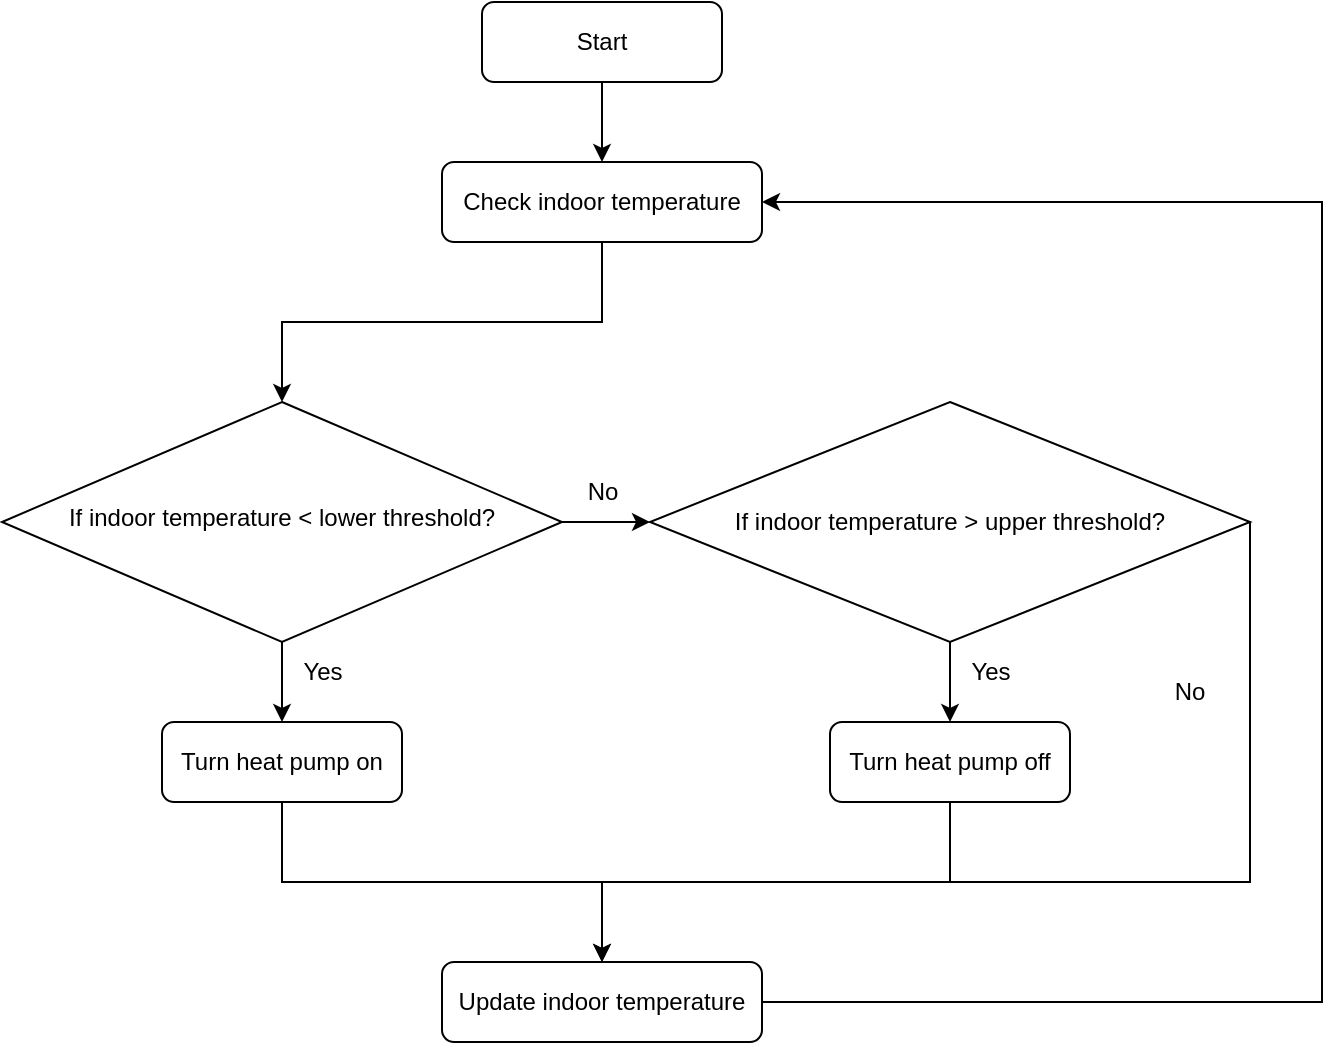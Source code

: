 <mxfile version="24.7.17" pages="4">
  <diagram id="C5RBs43oDa-KdzZeNtuy" name="Hysteresis control">
    <mxGraphModel dx="2309" dy="878" grid="1" gridSize="10" guides="1" tooltips="1" connect="1" arrows="1" fold="1" page="1" pageScale="1" pageWidth="827" pageHeight="1169" math="0" shadow="0">
      <root>
        <mxCell id="WIyWlLk6GJQsqaUBKTNV-0" />
        <mxCell id="WIyWlLk6GJQsqaUBKTNV-1" parent="WIyWlLk6GJQsqaUBKTNV-0" />
        <mxCell id="WIyWlLk6GJQsqaUBKTNV-3" value="Check indoor temperature" style="rounded=1;whiteSpace=wrap;html=1;fontSize=12;glass=0;strokeWidth=1;shadow=0;" parent="WIyWlLk6GJQsqaUBKTNV-1" vertex="1">
          <mxGeometry x="160" y="80" width="160" height="40" as="geometry" />
        </mxCell>
        <mxCell id="_LvCN-xPhq3G0ntj4Ozc-2" style="edgeStyle=orthogonalEdgeStyle;rounded=0;orthogonalLoop=1;jettySize=auto;html=1;" parent="WIyWlLk6GJQsqaUBKTNV-1" source="WIyWlLk6GJQsqaUBKTNV-6" target="WIyWlLk6GJQsqaUBKTNV-11" edge="1">
          <mxGeometry relative="1" as="geometry" />
        </mxCell>
        <mxCell id="_LvCN-xPhq3G0ntj4Ozc-9" style="edgeStyle=orthogonalEdgeStyle;rounded=0;orthogonalLoop=1;jettySize=auto;html=1;entryX=0;entryY=0.5;entryDx=0;entryDy=0;" parent="WIyWlLk6GJQsqaUBKTNV-1" source="WIyWlLk6GJQsqaUBKTNV-6" target="_LvCN-xPhq3G0ntj4Ozc-6" edge="1">
          <mxGeometry relative="1" as="geometry" />
        </mxCell>
        <mxCell id="WIyWlLk6GJQsqaUBKTNV-6" value="If indoor temperature &amp;lt; lower threshold?" style="rhombus;whiteSpace=wrap;html=1;shadow=0;fontFamily=Helvetica;fontSize=12;align=center;strokeWidth=1;spacing=6;spacingTop=-4;" parent="WIyWlLk6GJQsqaUBKTNV-1" vertex="1">
          <mxGeometry x="-60" y="200" width="280" height="120" as="geometry" />
        </mxCell>
        <mxCell id="WIyWlLk6GJQsqaUBKTNV-11" value="Turn heat pump on" style="rounded=1;whiteSpace=wrap;html=1;fontSize=12;glass=0;strokeWidth=1;shadow=0;" parent="WIyWlLk6GJQsqaUBKTNV-1" vertex="1">
          <mxGeometry x="20" y="360" width="120" height="40" as="geometry" />
        </mxCell>
        <mxCell id="_LvCN-xPhq3G0ntj4Ozc-1" style="edgeStyle=orthogonalEdgeStyle;rounded=0;orthogonalLoop=1;jettySize=auto;html=1;exitX=0.5;exitY=1;exitDx=0;exitDy=0;entryX=0.5;entryY=0;entryDx=0;entryDy=0;" parent="WIyWlLk6GJQsqaUBKTNV-1" source="_LvCN-xPhq3G0ntj4Ozc-0" target="WIyWlLk6GJQsqaUBKTNV-3" edge="1">
          <mxGeometry relative="1" as="geometry" />
        </mxCell>
        <mxCell id="_LvCN-xPhq3G0ntj4Ozc-0" value="Start" style="rounded=1;whiteSpace=wrap;html=1;" parent="WIyWlLk6GJQsqaUBKTNV-1" vertex="1">
          <mxGeometry x="180" width="120" height="40" as="geometry" />
        </mxCell>
        <mxCell id="_LvCN-xPhq3G0ntj4Ozc-3" value="Yes" style="text;html=1;align=center;verticalAlign=middle;resizable=0;points=[];autosize=1;strokeColor=none;fillColor=none;" parent="WIyWlLk6GJQsqaUBKTNV-1" vertex="1">
          <mxGeometry x="80" y="320" width="40" height="30" as="geometry" />
        </mxCell>
        <mxCell id="_LvCN-xPhq3G0ntj4Ozc-12" style="edgeStyle=orthogonalEdgeStyle;rounded=0;orthogonalLoop=1;jettySize=auto;html=1;entryX=0.5;entryY=0;entryDx=0;entryDy=0;" parent="WIyWlLk6GJQsqaUBKTNV-1" source="_LvCN-xPhq3G0ntj4Ozc-6" target="_LvCN-xPhq3G0ntj4Ozc-11" edge="1">
          <mxGeometry relative="1" as="geometry" />
        </mxCell>
        <mxCell id="_LvCN-xPhq3G0ntj4Ozc-6" value="If indoor temperature &amp;gt; upper threshold?" style="rhombus;whiteSpace=wrap;html=1;" parent="WIyWlLk6GJQsqaUBKTNV-1" vertex="1">
          <mxGeometry x="264" y="200" width="300" height="120" as="geometry" />
        </mxCell>
        <mxCell id="_LvCN-xPhq3G0ntj4Ozc-8" value="" style="endArrow=classic;html=1;rounded=0;exitX=0.5;exitY=1;exitDx=0;exitDy=0;entryX=0.5;entryY=0;entryDx=0;entryDy=0;" parent="WIyWlLk6GJQsqaUBKTNV-1" source="WIyWlLk6GJQsqaUBKTNV-3" target="WIyWlLk6GJQsqaUBKTNV-6" edge="1">
          <mxGeometry width="50" height="50" relative="1" as="geometry">
            <mxPoint x="310" y="210" as="sourcePoint" />
            <mxPoint x="360" y="160" as="targetPoint" />
            <Array as="points">
              <mxPoint x="240" y="160" />
              <mxPoint x="80" y="160" />
            </Array>
          </mxGeometry>
        </mxCell>
        <mxCell id="_LvCN-xPhq3G0ntj4Ozc-10" value="No" style="text;html=1;align=center;verticalAlign=middle;resizable=0;points=[];autosize=1;strokeColor=none;fillColor=none;" parent="WIyWlLk6GJQsqaUBKTNV-1" vertex="1">
          <mxGeometry x="220" y="230" width="40" height="30" as="geometry" />
        </mxCell>
        <mxCell id="_LvCN-xPhq3G0ntj4Ozc-11" value="Turn heat pump off" style="rounded=1;whiteSpace=wrap;html=1;" parent="WIyWlLk6GJQsqaUBKTNV-1" vertex="1">
          <mxGeometry x="354" y="360" width="120" height="40" as="geometry" />
        </mxCell>
        <mxCell id="_LvCN-xPhq3G0ntj4Ozc-13" value="Yes" style="text;html=1;align=center;verticalAlign=middle;resizable=0;points=[];autosize=1;strokeColor=none;fillColor=none;" parent="WIyWlLk6GJQsqaUBKTNV-1" vertex="1">
          <mxGeometry x="414" y="320" width="40" height="30" as="geometry" />
        </mxCell>
        <mxCell id="_LvCN-xPhq3G0ntj4Ozc-14" value="Update indoor temperature" style="rounded=1;whiteSpace=wrap;html=1;" parent="WIyWlLk6GJQsqaUBKTNV-1" vertex="1">
          <mxGeometry x="160" y="480" width="160" height="40" as="geometry" />
        </mxCell>
        <mxCell id="_LvCN-xPhq3G0ntj4Ozc-16" value="" style="endArrow=classic;html=1;rounded=0;exitX=0.5;exitY=1;exitDx=0;exitDy=0;entryX=0.5;entryY=0;entryDx=0;entryDy=0;" parent="WIyWlLk6GJQsqaUBKTNV-1" source="WIyWlLk6GJQsqaUBKTNV-11" target="_LvCN-xPhq3G0ntj4Ozc-14" edge="1">
          <mxGeometry width="50" height="50" relative="1" as="geometry">
            <mxPoint x="70" y="530" as="sourcePoint" />
            <mxPoint x="120" y="480" as="targetPoint" />
            <Array as="points">
              <mxPoint x="80" y="440" />
              <mxPoint x="240" y="440" />
            </Array>
          </mxGeometry>
        </mxCell>
        <mxCell id="_LvCN-xPhq3G0ntj4Ozc-17" value="" style="endArrow=classic;html=1;rounded=0;exitX=0.5;exitY=1;exitDx=0;exitDy=0;" parent="WIyWlLk6GJQsqaUBKTNV-1" source="_LvCN-xPhq3G0ntj4Ozc-11" edge="1">
          <mxGeometry width="50" height="50" relative="1" as="geometry">
            <mxPoint x="430" y="470" as="sourcePoint" />
            <mxPoint x="240" y="480" as="targetPoint" />
            <Array as="points">
              <mxPoint x="414" y="440" />
              <mxPoint x="240" y="440" />
            </Array>
          </mxGeometry>
        </mxCell>
        <mxCell id="_LvCN-xPhq3G0ntj4Ozc-18" value="" style="endArrow=none;html=1;rounded=0;exitX=1;exitY=0.5;exitDx=0;exitDy=0;endFill=0;" parent="WIyWlLk6GJQsqaUBKTNV-1" source="_LvCN-xPhq3G0ntj4Ozc-6" edge="1">
          <mxGeometry width="50" height="50" relative="1" as="geometry">
            <mxPoint x="600" y="270" as="sourcePoint" />
            <mxPoint x="414" y="440" as="targetPoint" />
            <Array as="points">
              <mxPoint x="564" y="440" />
            </Array>
          </mxGeometry>
        </mxCell>
        <mxCell id="_LvCN-xPhq3G0ntj4Ozc-19" value="" style="endArrow=classic;html=1;rounded=0;exitX=1;exitY=0.5;exitDx=0;exitDy=0;" parent="WIyWlLk6GJQsqaUBKTNV-1" source="_LvCN-xPhq3G0ntj4Ozc-14" target="WIyWlLk6GJQsqaUBKTNV-3" edge="1">
          <mxGeometry width="50" height="50" relative="1" as="geometry">
            <mxPoint x="420" y="530" as="sourcePoint" />
            <mxPoint x="600" y="40" as="targetPoint" />
            <Array as="points">
              <mxPoint x="600" y="500" />
              <mxPoint x="600" y="100" />
            </Array>
          </mxGeometry>
        </mxCell>
        <mxCell id="_LvCN-xPhq3G0ntj4Ozc-20" value="No" style="text;html=1;align=center;verticalAlign=middle;whiteSpace=wrap;rounded=0;" parent="WIyWlLk6GJQsqaUBKTNV-1" vertex="1">
          <mxGeometry x="504" y="330" width="60" height="30" as="geometry" />
        </mxCell>
      </root>
    </mxGraphModel>
  </diagram>
  <diagram id="OZoEj3TJ7KYUA3xkAefb" name="Weather compensation">
    <mxGraphModel dx="1714" dy="627" grid="1" gridSize="10" guides="1" tooltips="1" connect="1" arrows="1" fold="1" page="1" pageScale="1" pageWidth="827" pageHeight="1169" math="0" shadow="0">
      <root>
        <mxCell id="0" />
        <mxCell id="1" parent="0" />
        <mxCell id="3K8HfgYABrwc9D0lyCbt-1" value="Update target flow temp based on outdoor temp" style="rounded=1;whiteSpace=wrap;html=1;fontSize=12;glass=0;strokeWidth=1;shadow=0;" vertex="1" parent="1">
          <mxGeometry x="110" y="80" width="260" height="40" as="geometry" />
        </mxCell>
        <mxCell id="3K8HfgYABrwc9D0lyCbt-2" style="edgeStyle=orthogonalEdgeStyle;rounded=0;orthogonalLoop=1;jettySize=auto;html=1;" edge="1" parent="1" source="3K8HfgYABrwc9D0lyCbt-4" target="3K8HfgYABrwc9D0lyCbt-5">
          <mxGeometry relative="1" as="geometry" />
        </mxCell>
        <mxCell id="3K8HfgYABrwc9D0lyCbt-3" style="edgeStyle=orthogonalEdgeStyle;rounded=0;orthogonalLoop=1;jettySize=auto;html=1;entryX=0;entryY=0.5;entryDx=0;entryDy=0;" edge="1" parent="1" source="3K8HfgYABrwc9D0lyCbt-4" target="3K8HfgYABrwc9D0lyCbt-10">
          <mxGeometry relative="1" as="geometry" />
        </mxCell>
        <mxCell id="3K8HfgYABrwc9D0lyCbt-4" value="If current&amp;nbsp;&lt;span style=&quot;background-color: initial;&quot;&gt;flow temp &amp;lt; target flow temp?&lt;/span&gt;" style="rhombus;whiteSpace=wrap;html=1;shadow=0;fontFamily=Helvetica;fontSize=12;align=center;strokeWidth=1;spacing=6;spacingTop=-4;" vertex="1" parent="1">
          <mxGeometry x="-60" y="200" width="280" height="120" as="geometry" />
        </mxCell>
        <mxCell id="3K8HfgYABrwc9D0lyCbt-22" style="edgeStyle=orthogonalEdgeStyle;rounded=0;orthogonalLoop=1;jettySize=auto;html=1;exitX=0.5;exitY=1;exitDx=0;exitDy=0;entryX=0.5;entryY=0;entryDx=0;entryDy=0;" edge="1" parent="1" source="3K8HfgYABrwc9D0lyCbt-5" target="3K8HfgYABrwc9D0lyCbt-21">
          <mxGeometry relative="1" as="geometry" />
        </mxCell>
        <mxCell id="3K8HfgYABrwc9D0lyCbt-5" value="Turn heat pump on" style="rounded=1;whiteSpace=wrap;html=1;fontSize=12;glass=0;strokeWidth=1;shadow=0;" vertex="1" parent="1">
          <mxGeometry x="15" y="360" width="130" height="40" as="geometry" />
        </mxCell>
        <mxCell id="3K8HfgYABrwc9D0lyCbt-6" style="edgeStyle=orthogonalEdgeStyle;rounded=0;orthogonalLoop=1;jettySize=auto;html=1;exitX=0.5;exitY=1;exitDx=0;exitDy=0;entryX=0.5;entryY=0;entryDx=0;entryDy=0;" edge="1" parent="1" source="3K8HfgYABrwc9D0lyCbt-7" target="3K8HfgYABrwc9D0lyCbt-1">
          <mxGeometry relative="1" as="geometry" />
        </mxCell>
        <mxCell id="3K8HfgYABrwc9D0lyCbt-7" value="Start" style="rounded=1;whiteSpace=wrap;html=1;" vertex="1" parent="1">
          <mxGeometry x="180" width="120" height="40" as="geometry" />
        </mxCell>
        <mxCell id="3K8HfgYABrwc9D0lyCbt-8" value="Yes" style="text;html=1;align=center;verticalAlign=middle;resizable=0;points=[];autosize=1;strokeColor=none;fillColor=none;" vertex="1" parent="1">
          <mxGeometry x="80" y="320" width="40" height="30" as="geometry" />
        </mxCell>
        <mxCell id="3K8HfgYABrwc9D0lyCbt-9" style="edgeStyle=orthogonalEdgeStyle;rounded=0;orthogonalLoop=1;jettySize=auto;html=1;entryX=0.5;entryY=0;entryDx=0;entryDy=0;" edge="1" parent="1" source="3K8HfgYABrwc9D0lyCbt-10" target="3K8HfgYABrwc9D0lyCbt-13">
          <mxGeometry relative="1" as="geometry" />
        </mxCell>
        <mxCell id="3K8HfgYABrwc9D0lyCbt-10" value="If current flow temp &amp;gt;= target flow temp?" style="rhombus;whiteSpace=wrap;html=1;" vertex="1" parent="1">
          <mxGeometry x="264" y="200" width="300" height="120" as="geometry" />
        </mxCell>
        <mxCell id="3K8HfgYABrwc9D0lyCbt-11" value="" style="endArrow=classic;html=1;rounded=0;exitX=0.5;exitY=1;exitDx=0;exitDy=0;entryX=0.5;entryY=0;entryDx=0;entryDy=0;" edge="1" parent="1" source="3K8HfgYABrwc9D0lyCbt-1" target="3K8HfgYABrwc9D0lyCbt-4">
          <mxGeometry width="50" height="50" relative="1" as="geometry">
            <mxPoint x="310" y="210" as="sourcePoint" />
            <mxPoint x="360" y="160" as="targetPoint" />
            <Array as="points">
              <mxPoint x="240" y="160" />
              <mxPoint x="80" y="160" />
            </Array>
          </mxGeometry>
        </mxCell>
        <mxCell id="3K8HfgYABrwc9D0lyCbt-12" value="No" style="text;html=1;align=center;verticalAlign=middle;resizable=0;points=[];autosize=1;strokeColor=none;fillColor=none;" vertex="1" parent="1">
          <mxGeometry x="220" y="230" width="40" height="30" as="geometry" />
        </mxCell>
        <mxCell id="3K8HfgYABrwc9D0lyCbt-24" style="edgeStyle=orthogonalEdgeStyle;rounded=0;orthogonalLoop=1;jettySize=auto;html=1;exitX=0.5;exitY=1;exitDx=0;exitDy=0;entryX=0.5;entryY=0;entryDx=0;entryDy=0;" edge="1" parent="1" source="3K8HfgYABrwc9D0lyCbt-13" target="3K8HfgYABrwc9D0lyCbt-23">
          <mxGeometry relative="1" as="geometry" />
        </mxCell>
        <mxCell id="3K8HfgYABrwc9D0lyCbt-13" value="Turn heat pump off" style="rounded=1;whiteSpace=wrap;html=1;" vertex="1" parent="1">
          <mxGeometry x="349" y="360" width="130" height="40" as="geometry" />
        </mxCell>
        <mxCell id="3K8HfgYABrwc9D0lyCbt-14" value="Yes" style="text;html=1;align=center;verticalAlign=middle;resizable=0;points=[];autosize=1;strokeColor=none;fillColor=none;" vertex="1" parent="1">
          <mxGeometry x="414" y="320" width="40" height="30" as="geometry" />
        </mxCell>
        <mxCell id="3K8HfgYABrwc9D0lyCbt-15" value="Update flow temperature" style="rounded=1;whiteSpace=wrap;html=1;" vertex="1" parent="1">
          <mxGeometry x="170" y="560" width="140" height="40" as="geometry" />
        </mxCell>
        <mxCell id="3K8HfgYABrwc9D0lyCbt-16" value="" style="endArrow=classic;html=1;rounded=0;exitX=0.5;exitY=1;exitDx=0;exitDy=0;entryX=0.5;entryY=0;entryDx=0;entryDy=0;" edge="1" parent="1" source="3K8HfgYABrwc9D0lyCbt-21" target="3K8HfgYABrwc9D0lyCbt-15">
          <mxGeometry width="50" height="50" relative="1" as="geometry">
            <mxPoint x="70" y="530" as="sourcePoint" />
            <mxPoint x="120" y="480" as="targetPoint" />
            <Array as="points">
              <mxPoint x="80" y="520" />
              <mxPoint x="240" y="520" />
            </Array>
          </mxGeometry>
        </mxCell>
        <mxCell id="3K8HfgYABrwc9D0lyCbt-17" value="" style="endArrow=classic;html=1;rounded=0;exitX=0.5;exitY=1;exitDx=0;exitDy=0;entryX=0.5;entryY=0;entryDx=0;entryDy=0;" edge="1" parent="1" source="3K8HfgYABrwc9D0lyCbt-23" target="3K8HfgYABrwc9D0lyCbt-15">
          <mxGeometry width="50" height="50" relative="1" as="geometry">
            <mxPoint x="430" y="470" as="sourcePoint" />
            <mxPoint x="240" y="480" as="targetPoint" />
            <Array as="points">
              <mxPoint x="414" y="520" />
              <mxPoint x="240" y="520" />
            </Array>
          </mxGeometry>
        </mxCell>
        <mxCell id="3K8HfgYABrwc9D0lyCbt-18" value="" style="endArrow=none;html=1;rounded=0;exitX=1;exitY=0.5;exitDx=0;exitDy=0;endFill=0;" edge="1" parent="1" source="3K8HfgYABrwc9D0lyCbt-10">
          <mxGeometry width="50" height="50" relative="1" as="geometry">
            <mxPoint x="600" y="270" as="sourcePoint" />
            <mxPoint x="410" y="520" as="targetPoint" />
            <Array as="points">
              <mxPoint x="564" y="520" />
            </Array>
          </mxGeometry>
        </mxCell>
        <mxCell id="3K8HfgYABrwc9D0lyCbt-19" value="" style="endArrow=classic;html=1;rounded=0;exitX=1;exitY=0.5;exitDx=0;exitDy=0;" edge="1" parent="1" source="3K8HfgYABrwc9D0lyCbt-15" target="3K8HfgYABrwc9D0lyCbt-1">
          <mxGeometry width="50" height="50" relative="1" as="geometry">
            <mxPoint x="420" y="530" as="sourcePoint" />
            <mxPoint x="600" y="40" as="targetPoint" />
            <Array as="points">
              <mxPoint x="600" y="580" />
              <mxPoint x="600" y="100" />
            </Array>
          </mxGeometry>
        </mxCell>
        <mxCell id="3K8HfgYABrwc9D0lyCbt-20" value="No" style="text;html=1;align=center;verticalAlign=middle;whiteSpace=wrap;rounded=0;" vertex="1" parent="1">
          <mxGeometry x="504" y="330" width="60" height="30" as="geometry" />
        </mxCell>
        <mxCell id="3K8HfgYABrwc9D0lyCbt-21" value="Calculate heat demand" style="rounded=1;whiteSpace=wrap;html=1;" vertex="1" parent="1">
          <mxGeometry x="15" y="440" width="130" height="40" as="geometry" />
        </mxCell>
        <mxCell id="3K8HfgYABrwc9D0lyCbt-23" value="Heat demand = 0" style="rounded=1;whiteSpace=wrap;html=1;" vertex="1" parent="1">
          <mxGeometry x="349" y="440" width="130" height="40" as="geometry" />
        </mxCell>
      </root>
    </mxGraphModel>
  </diagram>
  <diagram id="sNVxbd7uUX-PKHXaWAbG" name="Weather compensation with hysteresis ">
    <mxGraphModel dx="2309" dy="878" grid="1" gridSize="10" guides="1" tooltips="1" connect="1" arrows="1" fold="1" page="1" pageScale="1" pageWidth="827" pageHeight="1169" math="0" shadow="0">
      <root>
        <mxCell id="0" />
        <mxCell id="1" parent="0" />
        <mxCell id="uviT1c7eWnZkJhttIEL6-1" value="Check flow &amp;amp; outdoor temperature" style="rounded=1;whiteSpace=wrap;html=1;fontSize=12;glass=0;strokeWidth=1;shadow=0;" vertex="1" parent="1">
          <mxGeometry x="140" y="80" width="200" height="40" as="geometry" />
        </mxCell>
        <mxCell id="uviT1c7eWnZkJhttIEL6-2" style="edgeStyle=orthogonalEdgeStyle;rounded=0;orthogonalLoop=1;jettySize=auto;html=1;" edge="1" parent="1" source="uviT1c7eWnZkJhttIEL6-4" target="uviT1c7eWnZkJhttIEL6-5">
          <mxGeometry relative="1" as="geometry" />
        </mxCell>
        <mxCell id="uviT1c7eWnZkJhttIEL6-3" style="edgeStyle=orthogonalEdgeStyle;rounded=0;orthogonalLoop=1;jettySize=auto;html=1;entryX=0;entryY=0.5;entryDx=0;entryDy=0;" edge="1" parent="1" source="uviT1c7eWnZkJhttIEL6-4" target="uviT1c7eWnZkJhttIEL6-10">
          <mxGeometry relative="1" as="geometry" />
        </mxCell>
        <mxCell id="uviT1c7eWnZkJhttIEL6-4" value="If flow temperature &amp;lt; lower threshold?" style="rhombus;whiteSpace=wrap;html=1;shadow=0;fontFamily=Helvetica;fontSize=12;align=center;strokeWidth=1;spacing=6;spacingTop=-4;" vertex="1" parent="1">
          <mxGeometry x="-60" y="200" width="280" height="120" as="geometry" />
        </mxCell>
        <mxCell id="uviT1c7eWnZkJhttIEL6-5" value="Turn heat pump on" style="rounded=1;whiteSpace=wrap;html=1;fontSize=12;glass=0;strokeWidth=1;shadow=0;" vertex="1" parent="1">
          <mxGeometry x="20" y="360" width="120" height="40" as="geometry" />
        </mxCell>
        <mxCell id="uviT1c7eWnZkJhttIEL6-6" style="edgeStyle=orthogonalEdgeStyle;rounded=0;orthogonalLoop=1;jettySize=auto;html=1;exitX=0.5;exitY=1;exitDx=0;exitDy=0;entryX=0.5;entryY=0;entryDx=0;entryDy=0;" edge="1" parent="1" source="uviT1c7eWnZkJhttIEL6-7" target="uviT1c7eWnZkJhttIEL6-1">
          <mxGeometry relative="1" as="geometry" />
        </mxCell>
        <mxCell id="uviT1c7eWnZkJhttIEL6-7" value="Start" style="rounded=1;whiteSpace=wrap;html=1;" vertex="1" parent="1">
          <mxGeometry x="180" width="120" height="40" as="geometry" />
        </mxCell>
        <mxCell id="uviT1c7eWnZkJhttIEL6-8" value="Yes" style="text;html=1;align=center;verticalAlign=middle;resizable=0;points=[];autosize=1;strokeColor=none;fillColor=none;" vertex="1" parent="1">
          <mxGeometry x="80" y="320" width="40" height="30" as="geometry" />
        </mxCell>
        <mxCell id="uviT1c7eWnZkJhttIEL6-9" style="edgeStyle=orthogonalEdgeStyle;rounded=0;orthogonalLoop=1;jettySize=auto;html=1;entryX=0.5;entryY=0;entryDx=0;entryDy=0;" edge="1" parent="1" source="uviT1c7eWnZkJhttIEL6-10" target="uviT1c7eWnZkJhttIEL6-13">
          <mxGeometry relative="1" as="geometry" />
        </mxCell>
        <mxCell id="uviT1c7eWnZkJhttIEL6-10" value="If flow temperature &amp;gt; upper threshold?" style="rhombus;whiteSpace=wrap;html=1;" vertex="1" parent="1">
          <mxGeometry x="264" y="200" width="300" height="120" as="geometry" />
        </mxCell>
        <mxCell id="uviT1c7eWnZkJhttIEL6-11" value="" style="endArrow=classic;html=1;rounded=0;exitX=0.5;exitY=1;exitDx=0;exitDy=0;entryX=0.5;entryY=0;entryDx=0;entryDy=0;" edge="1" parent="1" source="uviT1c7eWnZkJhttIEL6-1" target="uviT1c7eWnZkJhttIEL6-4">
          <mxGeometry width="50" height="50" relative="1" as="geometry">
            <mxPoint x="310" y="210" as="sourcePoint" />
            <mxPoint x="360" y="160" as="targetPoint" />
            <Array as="points">
              <mxPoint x="240" y="160" />
              <mxPoint x="80" y="160" />
            </Array>
          </mxGeometry>
        </mxCell>
        <mxCell id="uviT1c7eWnZkJhttIEL6-12" value="No" style="text;html=1;align=center;verticalAlign=middle;resizable=0;points=[];autosize=1;strokeColor=none;fillColor=none;" vertex="1" parent="1">
          <mxGeometry x="220" y="230" width="40" height="30" as="geometry" />
        </mxCell>
        <mxCell id="uviT1c7eWnZkJhttIEL6-13" value="Turn heat pump off" style="rounded=1;whiteSpace=wrap;html=1;" vertex="1" parent="1">
          <mxGeometry x="354" y="360" width="120" height="40" as="geometry" />
        </mxCell>
        <mxCell id="uviT1c7eWnZkJhttIEL6-14" value="Yes" style="text;html=1;align=center;verticalAlign=middle;resizable=0;points=[];autosize=1;strokeColor=none;fillColor=none;" vertex="1" parent="1">
          <mxGeometry x="414" y="320" width="40" height="30" as="geometry" />
        </mxCell>
        <mxCell id="uviT1c7eWnZkJhttIEL6-15" value="Update flow temperature" style="rounded=1;whiteSpace=wrap;html=1;" vertex="1" parent="1">
          <mxGeometry x="160" y="480" width="160" height="40" as="geometry" />
        </mxCell>
        <mxCell id="uviT1c7eWnZkJhttIEL6-16" value="" style="endArrow=classic;html=1;rounded=0;exitX=0.5;exitY=1;exitDx=0;exitDy=0;entryX=0.5;entryY=0;entryDx=0;entryDy=0;" edge="1" parent="1" source="uviT1c7eWnZkJhttIEL6-5" target="uviT1c7eWnZkJhttIEL6-15">
          <mxGeometry width="50" height="50" relative="1" as="geometry">
            <mxPoint x="70" y="530" as="sourcePoint" />
            <mxPoint x="120" y="480" as="targetPoint" />
            <Array as="points">
              <mxPoint x="80" y="440" />
              <mxPoint x="240" y="440" />
            </Array>
          </mxGeometry>
        </mxCell>
        <mxCell id="uviT1c7eWnZkJhttIEL6-17" value="" style="endArrow=classic;html=1;rounded=0;exitX=0.5;exitY=1;exitDx=0;exitDy=0;" edge="1" parent="1" source="uviT1c7eWnZkJhttIEL6-13">
          <mxGeometry width="50" height="50" relative="1" as="geometry">
            <mxPoint x="430" y="470" as="sourcePoint" />
            <mxPoint x="240" y="480" as="targetPoint" />
            <Array as="points">
              <mxPoint x="414" y="440" />
              <mxPoint x="240" y="440" />
            </Array>
          </mxGeometry>
        </mxCell>
        <mxCell id="uviT1c7eWnZkJhttIEL6-18" value="" style="endArrow=none;html=1;rounded=0;exitX=1;exitY=0.5;exitDx=0;exitDy=0;endFill=0;" edge="1" parent="1" source="uviT1c7eWnZkJhttIEL6-10">
          <mxGeometry width="50" height="50" relative="1" as="geometry">
            <mxPoint x="600" y="270" as="sourcePoint" />
            <mxPoint x="414" y="440" as="targetPoint" />
            <Array as="points">
              <mxPoint x="564" y="440" />
            </Array>
          </mxGeometry>
        </mxCell>
        <mxCell id="uviT1c7eWnZkJhttIEL6-19" value="" style="endArrow=classic;html=1;rounded=0;exitX=1;exitY=0.5;exitDx=0;exitDy=0;" edge="1" parent="1" source="uviT1c7eWnZkJhttIEL6-15" target="uviT1c7eWnZkJhttIEL6-1">
          <mxGeometry width="50" height="50" relative="1" as="geometry">
            <mxPoint x="420" y="530" as="sourcePoint" />
            <mxPoint x="600" y="40" as="targetPoint" />
            <Array as="points">
              <mxPoint x="600" y="500" />
              <mxPoint x="600" y="100" />
            </Array>
          </mxGeometry>
        </mxCell>
        <mxCell id="uviT1c7eWnZkJhttIEL6-20" value="No" style="text;html=1;align=center;verticalAlign=middle;whiteSpace=wrap;rounded=0;" vertex="1" parent="1">
          <mxGeometry x="504" y="330" width="60" height="30" as="geometry" />
        </mxCell>
      </root>
    </mxGraphModel>
  </diagram>
  <diagram id="C2M_KJbxvz8BWzdNnWJH" name="Price based control">
    <mxGraphModel dx="2309" dy="878" grid="1" gridSize="10" guides="1" tooltips="1" connect="1" arrows="1" fold="1" page="1" pageScale="1" pageWidth="827" pageHeight="1169" math="0" shadow="0">
      <root>
        <mxCell id="0" />
        <mxCell id="1" parent="0" />
        <mxCell id="PHOVHkA_exxRab_gZm3F-1" value="Check energy prices" style="rounded=1;whiteSpace=wrap;html=1;fontSize=12;glass=0;strokeWidth=1;shadow=0;" vertex="1" parent="1">
          <mxGeometry x="160" y="80" width="160" height="40" as="geometry" />
        </mxCell>
        <mxCell id="PHOVHkA_exxRab_gZm3F-2" style="edgeStyle=orthogonalEdgeStyle;rounded=0;orthogonalLoop=1;jettySize=auto;html=1;" edge="1" parent="1" source="PHOVHkA_exxRab_gZm3F-4" target="PHOVHkA_exxRab_gZm3F-5">
          <mxGeometry relative="1" as="geometry" />
        </mxCell>
        <mxCell id="PHOVHkA_exxRab_gZm3F-3" style="edgeStyle=orthogonalEdgeStyle;rounded=0;orthogonalLoop=1;jettySize=auto;html=1;entryX=0;entryY=0.5;entryDx=0;entryDy=0;" edge="1" parent="1" source="PHOVHkA_exxRab_gZm3F-4" target="PHOVHkA_exxRab_gZm3F-10">
          <mxGeometry relative="1" as="geometry" />
        </mxCell>
        <mxCell id="PHOVHkA_exxRab_gZm3F-4" value="If energy price&amp;nbsp; &amp;lt; lower threshold?" style="rhombus;whiteSpace=wrap;html=1;shadow=0;fontFamily=Helvetica;fontSize=12;align=center;strokeWidth=1;spacing=6;spacingTop=-4;" vertex="1" parent="1">
          <mxGeometry x="-60" y="200" width="280" height="120" as="geometry" />
        </mxCell>
        <mxCell id="PHOVHkA_exxRab_gZm3F-5" value="Turn heat pump on &amp;amp; set the desired flow temperature" style="rounded=1;whiteSpace=wrap;html=1;fontSize=12;glass=0;strokeWidth=1;shadow=0;" vertex="1" parent="1">
          <mxGeometry x="-5" y="360" width="170" height="40" as="geometry" />
        </mxCell>
        <mxCell id="PHOVHkA_exxRab_gZm3F-6" style="edgeStyle=orthogonalEdgeStyle;rounded=0;orthogonalLoop=1;jettySize=auto;html=1;exitX=0.5;exitY=1;exitDx=0;exitDy=0;entryX=0.5;entryY=0;entryDx=0;entryDy=0;" edge="1" parent="1" source="PHOVHkA_exxRab_gZm3F-7" target="PHOVHkA_exxRab_gZm3F-1">
          <mxGeometry relative="1" as="geometry" />
        </mxCell>
        <mxCell id="PHOVHkA_exxRab_gZm3F-7" value="Start" style="rounded=1;whiteSpace=wrap;html=1;" vertex="1" parent="1">
          <mxGeometry x="180" width="120" height="40" as="geometry" />
        </mxCell>
        <mxCell id="PHOVHkA_exxRab_gZm3F-8" value="Yes" style="text;html=1;align=center;verticalAlign=middle;resizable=0;points=[];autosize=1;strokeColor=none;fillColor=none;" vertex="1" parent="1">
          <mxGeometry x="80" y="320" width="40" height="30" as="geometry" />
        </mxCell>
        <mxCell id="PHOVHkA_exxRab_gZm3F-9" style="edgeStyle=orthogonalEdgeStyle;rounded=0;orthogonalLoop=1;jettySize=auto;html=1;entryX=0.5;entryY=0;entryDx=0;entryDy=0;" edge="1" parent="1" source="PHOVHkA_exxRab_gZm3F-10" target="PHOVHkA_exxRab_gZm3F-13">
          <mxGeometry relative="1" as="geometry" />
        </mxCell>
        <mxCell id="PHOVHkA_exxRab_gZm3F-10" value="If energy price &amp;gt; upper threshold?" style="rhombus;whiteSpace=wrap;html=1;" vertex="1" parent="1">
          <mxGeometry x="264" y="200" width="300" height="120" as="geometry" />
        </mxCell>
        <mxCell id="PHOVHkA_exxRab_gZm3F-11" value="" style="endArrow=classic;html=1;rounded=0;exitX=0.5;exitY=1;exitDx=0;exitDy=0;entryX=0.5;entryY=0;entryDx=0;entryDy=0;" edge="1" parent="1" source="PHOVHkA_exxRab_gZm3F-1" target="PHOVHkA_exxRab_gZm3F-4">
          <mxGeometry width="50" height="50" relative="1" as="geometry">
            <mxPoint x="310" y="210" as="sourcePoint" />
            <mxPoint x="360" y="160" as="targetPoint" />
            <Array as="points">
              <mxPoint x="240" y="160" />
              <mxPoint x="80" y="160" />
            </Array>
          </mxGeometry>
        </mxCell>
        <mxCell id="PHOVHkA_exxRab_gZm3F-12" value="No" style="text;html=1;align=center;verticalAlign=middle;resizable=0;points=[];autosize=1;strokeColor=none;fillColor=none;" vertex="1" parent="1">
          <mxGeometry x="220" y="230" width="40" height="30" as="geometry" />
        </mxCell>
        <mxCell id="PHOVHkA_exxRab_gZm3F-13" value="Turn heat pump off &amp;amp; set the desired flow temperature = current flow temperature" style="rounded=1;whiteSpace=wrap;html=1;" vertex="1" parent="1">
          <mxGeometry x="306" y="360" width="216" height="50" as="geometry" />
        </mxCell>
        <mxCell id="PHOVHkA_exxRab_gZm3F-14" value="Yes" style="text;html=1;align=center;verticalAlign=middle;resizable=0;points=[];autosize=1;strokeColor=none;fillColor=none;" vertex="1" parent="1">
          <mxGeometry x="414" y="320" width="40" height="30" as="geometry" />
        </mxCell>
        <mxCell id="PHOVHkA_exxRab_gZm3F-15" value="Update flow temperature" style="rounded=1;whiteSpace=wrap;html=1;" vertex="1" parent="1">
          <mxGeometry x="160" y="480" width="160" height="40" as="geometry" />
        </mxCell>
        <mxCell id="PHOVHkA_exxRab_gZm3F-16" value="" style="endArrow=classic;html=1;rounded=0;exitX=0.5;exitY=1;exitDx=0;exitDy=0;entryX=0.5;entryY=0;entryDx=0;entryDy=0;" edge="1" parent="1" source="PHOVHkA_exxRab_gZm3F-5" target="PHOVHkA_exxRab_gZm3F-15">
          <mxGeometry width="50" height="50" relative="1" as="geometry">
            <mxPoint x="70" y="530" as="sourcePoint" />
            <mxPoint x="120" y="480" as="targetPoint" />
            <Array as="points">
              <mxPoint x="80" y="440" />
              <mxPoint x="240" y="440" />
            </Array>
          </mxGeometry>
        </mxCell>
        <mxCell id="PHOVHkA_exxRab_gZm3F-17" value="" style="endArrow=classic;html=1;rounded=0;exitX=0.5;exitY=1;exitDx=0;exitDy=0;" edge="1" parent="1" source="PHOVHkA_exxRab_gZm3F-13">
          <mxGeometry width="50" height="50" relative="1" as="geometry">
            <mxPoint x="430" y="470" as="sourcePoint" />
            <mxPoint x="240" y="480" as="targetPoint" />
            <Array as="points">
              <mxPoint x="414" y="440" />
              <mxPoint x="240" y="440" />
            </Array>
          </mxGeometry>
        </mxCell>
        <mxCell id="PHOVHkA_exxRab_gZm3F-18" value="" style="endArrow=none;html=1;rounded=0;exitX=1;exitY=0.5;exitDx=0;exitDy=0;endFill=0;" edge="1" parent="1" source="PHOVHkA_exxRab_gZm3F-10">
          <mxGeometry width="50" height="50" relative="1" as="geometry">
            <mxPoint x="600" y="270" as="sourcePoint" />
            <mxPoint x="414" y="440" as="targetPoint" />
            <Array as="points">
              <mxPoint x="564" y="440" />
            </Array>
          </mxGeometry>
        </mxCell>
        <mxCell id="PHOVHkA_exxRab_gZm3F-20" value="No" style="text;html=1;align=center;verticalAlign=middle;whiteSpace=wrap;rounded=0;" vertex="1" parent="1">
          <mxGeometry x="504" y="330" width="60" height="30" as="geometry" />
        </mxCell>
      </root>
    </mxGraphModel>
  </diagram>
</mxfile>
